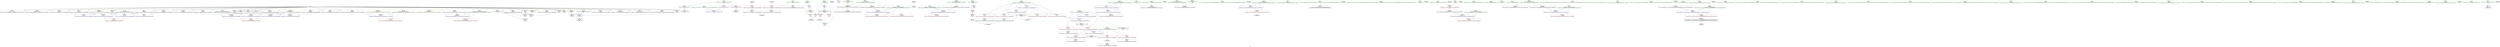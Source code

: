 digraph "SVFG" {
	label="SVFG";

	Node0x55572a7fd2b0 [shape=record,color=grey,label="{NodeID: 0\nNullPtr}"];
	Node0x55572a7fd2b0 -> Node0x55572a818ba0[style=solid];
	Node0x55572a7fd2b0 -> Node0x55572a818ca0[style=solid];
	Node0x55572a7fd2b0 -> Node0x55572a818d70[style=solid];
	Node0x55572a7fd2b0 -> Node0x55572a818e40[style=solid];
	Node0x55572a7fd2b0 -> Node0x55572a818f10[style=solid];
	Node0x55572a7fd2b0 -> Node0x55572a818fe0[style=solid];
	Node0x55572a7fd2b0 -> Node0x55572a8190b0[style=solid];
	Node0x55572a7fd2b0 -> Node0x55572a819180[style=solid];
	Node0x55572a7fd2b0 -> Node0x55572a819250[style=solid];
	Node0x55572a7fd2b0 -> Node0x55572a819320[style=solid];
	Node0x55572a7fd2b0 -> Node0x55572a8193f0[style=solid];
	Node0x55572a7fd2b0 -> Node0x55572a8194c0[style=solid];
	Node0x55572a7fd2b0 -> Node0x55572a819590[style=solid];
	Node0x55572a7fd2b0 -> Node0x55572a819660[style=solid];
	Node0x55572a7fd2b0 -> Node0x55572a819730[style=solid];
	Node0x55572a7fd2b0 -> Node0x55572a819800[style=solid];
	Node0x55572a7fd2b0 -> Node0x55572a8198d0[style=solid];
	Node0x55572a7fd2b0 -> Node0x55572a8199a0[style=solid];
	Node0x55572a7fd2b0 -> Node0x55572a819a70[style=solid];
	Node0x55572a7fd2b0 -> Node0x55572a819b40[style=solid];
	Node0x55572a7fd2b0 -> Node0x55572a819c10[style=solid];
	Node0x55572a7fd2b0 -> Node0x55572a819ce0[style=solid];
	Node0x55572a7fd2b0 -> Node0x55572a819db0[style=solid];
	Node0x55572a7fd2b0 -> Node0x55572a819e80[style=solid];
	Node0x55572a7fd2b0 -> Node0x55572a819f50[style=solid];
	Node0x55572a7fd2b0 -> Node0x55572a81a020[style=solid];
	Node0x55572a7fd2b0 -> Node0x55572a81a0f0[style=solid];
	Node0x55572a7fd2b0 -> Node0x55572a816860[style=solid];
	Node0x55572a7fd2b0 -> Node0x55572a81de80[style=solid];
	Node0x55572a840bf0 [shape=record,color=black,label="{NodeID: 346\n104 = PHI()\n}"];
	Node0x55572a840bf0 -> Node0x55572a81cc10[style=solid];
	Node0x55572a816930 [shape=record,color=black,label="{NodeID: 97\n12\<--11\n\<--_Z1SB5cxx11\nCan only get source location for instruction, argument, global var or function.}"];
	Node0x55572a814900 [shape=record,color=green,label="{NodeID: 14\n8\<--10\nT\<--T_field_insensitive\nGlob }"];
	Node0x55572a814900 -> Node0x55572a81c250[style=solid];
	Node0x55572a814900 -> Node0x55572a81db80[style=solid];
	Node0x55572a843620 [shape=record,color=black,label="{NodeID: 360\n310 = PHI()\n}"];
	Node0x55572a817520 [shape=record,color=purple,label="{NodeID: 111\n309\<--15\n\<--.str\nmain\n}"];
	Node0x55572a815670 [shape=record,color=green,label="{NodeID: 28\n71\<--72\npre\<--pre_field_insensitive\n_Z5solveNSt7__cxx1112basic_stringIcSt11char_traitsIcESaIcEEE\n|{<s0>11|<s1>15}}"];
	Node0x55572a815670:s0 -> Node0x55572a843c60[style=solid,color=red];
	Node0x55572a815670:s1 -> Node0x55572a843b20[style=solid,color=red];
	Node0x55572a8267d0 [shape=record,color=grey,label="{NodeID: 291\n86 = cmp(83, 87, )\n}"];
	Node0x55572a81ca70 [shape=record,color=red,label="{NodeID: 125\n183\<--75\nexn\<--exn.slot\n_Z5solveNSt7__cxx1112basic_stringIcSt11char_traitsIcESaIcEEE\n}"];
	Node0x55572a816320 [shape=record,color=green,label="{NodeID: 42\n211\<--212\n__rhs.addr\<--__rhs.addr_field_insensitive\n_ZStplIcSt11char_traitsIcESaIcEENSt7__cxx1112basic_stringIT_T0_T1_EEOS8_RKS8_\n}"];
	Node0x55572a816320 -> Node0x55572a81cf50[style=solid];
	Node0x55572a816320 -> Node0x55572a81eae0[style=solid];
	Node0x55572a81d5d0 [shape=record,color=red,label="{NodeID: 139\n347\<--283\n\<--retval\nmain\n}"];
	Node0x55572a81d5d0 -> Node0x55572a8172b0[style=solid];
	Node0x55572a817f90 [shape=record,color=green,label="{NodeID: 56\n287\<--288\nref.tmp\<--ref.tmp_field_insensitive\nmain\n|{<s0>38}}"];
	Node0x55572a817f90:s0 -> Node0x55572a843c60[style=solid,color=red];
	Node0x55572a81e1f0 [shape=record,color=blue,label="{NodeID: 153\n67\<--121\nj\<--inc\n_Z5solveNSt7__cxx1112basic_stringIcSt11char_traitsIcESaIcEEE\n}"];
	Node0x55572a81e1f0 -> Node0x55572a81c4c0[style=dashed];
	Node0x55572a81e1f0 -> Node0x55572a81c590[style=dashed];
	Node0x55572a81e1f0 -> Node0x55572a81c660[style=dashed];
	Node0x55572a81e1f0 -> Node0x55572a81c730[style=dashed];
	Node0x55572a81e1f0 -> Node0x55572a81e1f0[style=dashed];
	Node0x55572a81e1f0 -> Node0x55572a8313a0[style=dashed];
	Node0x55572a818ca0 [shape=record,color=black,label="{NodeID: 70\n152\<--3\n\<--dummyVal\n_Z5solveNSt7__cxx1112basic_stringIcSt11char_traitsIcESaIcEEE\n}"];
	Node0x55572a81ed50 [shape=record,color=blue,label="{NodeID: 167\n233\<--244\nnrvo\<--\n_ZStplIcSt11char_traitsIcESaIcEENSt7__cxx1112basic_stringIT_T0_T1_EES5_RKS8_\n}"];
	Node0x55572a81ed50 -> Node0x55572a81eef0[style=dashed];
	Node0x55572a819800 [shape=record,color=black,label="{NodeID: 84\n265\<--3\n\<--dummyVal\n_ZStplIcSt11char_traitsIcESaIcEENSt7__cxx1112basic_stringIT_T0_T1_EES5_RKS8_\n}"];
	Node0x55572a811be0 [shape=record,color=green,label="{NodeID: 1\n7\<--1\n__dso_handle\<--dummyObj\nGlob }"];
	Node0x55572a842950 [shape=record,color=black,label="{NodeID: 347\n99 = PHI()\n}"];
	Node0x55572a842950 -> Node0x55572a826650[style=solid];
	Node0x55572a816a30 [shape=record,color=black,label="{NodeID: 98\n31\<--32\n\<--_ZNSt8ios_base4InitD1Ev\nCan only get source location for instruction, argument, global var or function.}"];
	Node0x55572a814a00 [shape=record,color=green,label="{NodeID: 15\n11\<--13\n_Z1SB5cxx11\<--_Z1SB5cxx11_field_insensitive\nGlob }"];
	Node0x55572a814a00 -> Node0x55572a816930[style=solid];
	Node0x55572a8436f0 [shape=record,color=black,label="{NodeID: 361\n317 = PHI()\n}"];
	Node0x55572a8175f0 [shape=record,color=purple,label="{NodeID: 112\n396\<--18\nllvm.global_ctors_0\<--llvm.global_ctors\nGlob }"];
	Node0x55572a8175f0 -> Node0x55572a81dc80[style=solid];
	Node0x55572a815740 [shape=record,color=green,label="{NodeID: 29\n73\<--74\nagg.tmp\<--agg.tmp_field_insensitive\n_Z5solveNSt7__cxx1112basic_stringIcSt11char_traitsIcESaIcEEE\n|{<s0>11}}"];
	Node0x55572a815740:s0 -> Node0x55572a843f00[style=solid,color=red];
	Node0x55572a81cb40 [shape=record,color=red,label="{NodeID: 126\n184\<--77\nsel\<--ehselector.slot\n_Z5solveNSt7__cxx1112basic_stringIcSt11char_traitsIcESaIcEEE\n}"];
	Node0x55572a8163f0 [shape=record,color=green,label="{NodeID: 43\n218\<--219\n_ZNSt7__cxx1112basic_stringIcSt11char_traitsIcESaIcEE6appendERKS4_\<--_ZNSt7__cxx1112basic_stringIcSt11char_traitsIcESaIcEE6appendERKS4__field_insensitive\n}"];
	Node0x55572a81d6a0 [shape=record,color=red,label="{NodeID: 140\n301\<--285\n\<--zz\nmain\n}"];
	Node0x55572a81d6a0 -> Node0x55572a8264d0[style=solid];
	Node0x55572a818060 [shape=record,color=green,label="{NodeID: 57\n289\<--290\nagg.tmp\<--agg.tmp_field_insensitive\nmain\n|{<s0>38}}"];
	Node0x55572a818060:s0 -> Node0x55572a843f00[style=solid,color=red];
	Node0x55572a81e2c0 [shape=record,color=blue,label="{NodeID: 154\n69\<--124\nj11\<--\n_Z5solveNSt7__cxx1112basic_stringIcSt11char_traitsIcESaIcEEE\n}"];
	Node0x55572a81e2c0 -> Node0x55572a81c800[style=dashed];
	Node0x55572a81e2c0 -> Node0x55572a81c8d0[style=dashed];
	Node0x55572a81e2c0 -> Node0x55572a81c9a0[style=dashed];
	Node0x55572a81e2c0 -> Node0x55572a8318a0[style=dashed];
	Node0x55572a818d70 [shape=record,color=black,label="{NodeID: 71\n153\<--3\n\<--dummyVal\n_Z5solveNSt7__cxx1112basic_stringIcSt11char_traitsIcESaIcEEE\n}"];
	Node0x55572a818d70 -> Node0x55572a81e390[style=solid];
	Node0x55572a81ee20 [shape=record,color=blue,label="{NodeID: 168\n235\<--247\n__len\<--call\n_ZStplIcSt11char_traitsIcESaIcEENSt7__cxx1112basic_stringIT_T0_T1_EES5_RKS8_\n}"];
	Node0x55572a81ee20 -> Node0x55572a81d360[style=dashed];
	Node0x55572a8198d0 [shape=record,color=black,label="{NodeID: 85\n266\<--3\n\<--dummyVal\n_ZStplIcSt11char_traitsIcESaIcEENSt7__cxx1112basic_stringIT_T0_T1_EES5_RKS8_\n}"];
	Node0x55572a8198d0 -> Node0x55572a81efc0[style=solid];
	Node0x55572a812b60 [shape=record,color=green,label="{NodeID: 2\n9\<--1\n\<--dummyObj\nCan only get source location for instruction, argument, global var or function.}"];
	Node0x55572a842a50 [shape=record,color=black,label="{NodeID: 348\n111 = PHI()\n}"];
	Node0x55572a842a50 -> Node0x55572a81cce0[style=solid];
	Node0x55572a816b30 [shape=record,color=black,label="{NodeID: 99\n52\<--53\n\<--_ZNSt7__cxx1112basic_stringIcSt11char_traitsIcESaIcEED1Ev\nCan only get source location for instruction, argument, global var or function.}"];
	Node0x55572a814b00 [shape=record,color=green,label="{NodeID: 16\n18\<--22\nllvm.global_ctors\<--llvm.global_ctors_field_insensitive\nGlob }"];
	Node0x55572a814b00 -> Node0x55572a8175f0[style=solid];
	Node0x55572a814b00 -> Node0x55572a8176f0[style=solid];
	Node0x55572a814b00 -> Node0x55572a8177f0[style=solid];
	Node0x55572a843850 [shape=record,color=black,label="{NodeID: 362\n320 = PHI()\n}"];
	Node0x55572a8176f0 [shape=record,color=purple,label="{NodeID: 113\n397\<--18\nllvm.global_ctors_1\<--llvm.global_ctors\nGlob }"];
	Node0x55572a8176f0 -> Node0x55572a81dd80[style=solid];
	Node0x55572a815810 [shape=record,color=green,label="{NodeID: 30\n75\<--76\nexn.slot\<--exn.slot_field_insensitive\n_Z5solveNSt7__cxx1112basic_stringIcSt11char_traitsIcESaIcEEE\n}"];
	Node0x55572a815810 -> Node0x55572a81ca70[style=solid];
	Node0x55572a815810 -> Node0x55572a81e390[style=solid];
	Node0x55572a815810 -> Node0x55572a81e530[style=solid];
	Node0x55572a815810 -> Node0x55572a81e6d0[style=solid];
	Node0x55572a815810 -> Node0x55572a81e870[style=solid];
	Node0x55572a81cc10 [shape=record,color=red,label="{NodeID: 127\n107\<--104\n\<--call3\n_Z5solveNSt7__cxx1112basic_stringIcSt11char_traitsIcESaIcEEE\n}"];
	Node0x55572a81cc10 -> Node0x55572a816dd0[style=solid];
	Node0x55572a8164f0 [shape=record,color=green,label="{NodeID: 44\n221\<--222\n_ZSt4moveIRNSt7__cxx1112basic_stringIcSt11char_traitsIcESaIcEEEEONSt16remove_referenceIT_E4typeEOS8_\<--_ZSt4moveIRNSt7__cxx1112basic_stringIcSt11char_traitsIcESaIcEEEEONSt16remove_referenceIT_E4typeEOS8__field_insensitive\n}"];
	Node0x55572a81d770 [shape=record,color=red,label="{NodeID: 141\n308\<--285\n\<--zz\nmain\n}"];
	Node0x55572a818130 [shape=record,color=green,label="{NodeID: 58\n291\<--292\nexn.slot\<--exn.slot_field_insensitive\nmain\n}"];
	Node0x55572a818130 -> Node0x55572a81d910[style=solid];
	Node0x55572a818130 -> Node0x55572a81f3d0[style=solid];
	Node0x55572a818130 -> Node0x55572a81f570[style=solid];
	Node0x55572a8359e0 [shape=record,color=yellow,style=double,label="{NodeID: 321\n8V_1 = ENCHI(MR_8V_0)\npts\{76 \}\nFun[_Z5solveNSt7__cxx1112basic_stringIcSt11char_traitsIcESaIcEEE]}"];
	Node0x55572a8359e0 -> Node0x55572a81e390[style=dashed];
	Node0x55572a8359e0 -> Node0x55572a81e530[style=dashed];
	Node0x55572a8359e0 -> Node0x55572a81e6d0[style=dashed];
	Node0x55572a8359e0 -> Node0x55572a81e870[style=dashed];
	Node0x55572a81e390 [shape=record,color=blue,label="{NodeID: 155\n75\<--153\nexn.slot\<--\n_Z5solveNSt7__cxx1112basic_stringIcSt11char_traitsIcESaIcEEE\n}"];
	Node0x55572a81e390 -> Node0x55572a81ca70[style=dashed];
	Node0x55572a818e40 [shape=record,color=black,label="{NodeID: 72\n155\<--3\n\<--dummyVal\n_Z5solveNSt7__cxx1112basic_stringIcSt11char_traitsIcESaIcEEE\n}"];
	Node0x55572a818e40 -> Node0x55572a81e460[style=solid];
	Node0x55572a81eef0 [shape=record,color=blue,label="{NodeID: 169\n233\<--262\nnrvo\<--\n_ZStplIcSt11char_traitsIcESaIcEENSt7__cxx1112basic_stringIT_T0_T1_EES5_RKS8_\n}"];
	Node0x55572a81eef0 -> Node0x55572a81d290[style=dashed];
	Node0x55572a8199a0 [shape=record,color=black,label="{NodeID: 86\n268\<--3\n\<--dummyVal\n_ZStplIcSt11char_traitsIcESaIcEENSt7__cxx1112basic_stringIT_T0_T1_EES5_RKS8_\n}"];
	Node0x55572a8199a0 -> Node0x55572a81f090[style=solid];
	Node0x55572a813930 [shape=record,color=green,label="{NodeID: 3\n14\<--1\n_ZSt3cin\<--dummyObj\nGlob }"];
	Node0x55572a842b50 [shape=record,color=black,label="{NodeID: 349\n30 = PHI()\n}"];
	Node0x55572a816c30 [shape=record,color=black,label="{NodeID: 100\n98\<--97\nconv\<--\n_Z5solveNSt7__cxx1112basic_stringIcSt11char_traitsIcESaIcEEE\n}"];
	Node0x55572a816c30 -> Node0x55572a826650[style=solid];
	Node0x55572a814c00 [shape=record,color=green,label="{NodeID: 17\n23\<--24\n__cxx_global_var_init\<--__cxx_global_var_init_field_insensitive\n}"];
	Node0x55572a843920 [shape=record,color=black,label="{NodeID: 363\n227 = PHI(141, )\n1st arg _ZStplIcSt11char_traitsIcESaIcEENSt7__cxx1112basic_stringIT_T0_T1_EES5_RKS8_ }"];
	Node0x55572a843920 -> Node0x55572a81ebb0[style=solid];
	Node0x55572a8177f0 [shape=record,color=purple,label="{NodeID: 114\n398\<--18\nllvm.global_ctors_2\<--llvm.global_ctors\nGlob }"];
	Node0x55572a8177f0 -> Node0x55572a81de80[style=solid];
	Node0x55572a8158e0 [shape=record,color=green,label="{NodeID: 31\n77\<--78\nehselector.slot\<--ehselector.slot_field_insensitive\n_Z5solveNSt7__cxx1112basic_stringIcSt11char_traitsIcESaIcEEE\n}"];
	Node0x55572a8158e0 -> Node0x55572a81cb40[style=solid];
	Node0x55572a8158e0 -> Node0x55572a81e460[style=solid];
	Node0x55572a8158e0 -> Node0x55572a81e600[style=solid];
	Node0x55572a8158e0 -> Node0x55572a81e7a0[style=solid];
	Node0x55572a8158e0 -> Node0x55572a81e940[style=solid];
	Node0x55572a81cce0 [shape=record,color=red,label="{NodeID: 128\n112\<--111\n\<--call6\n_Z5solveNSt7__cxx1112basic_stringIcSt11char_traitsIcESaIcEEE\n}"];
	Node0x55572a81cce0 -> Node0x55572a816f70[style=solid];
	Node0x55572a8165f0 [shape=record,color=green,label="{NodeID: 45\n229\<--230\n__lhs.addr\<--__lhs.addr_field_insensitive\n_ZStplIcSt11char_traitsIcESaIcEENSt7__cxx1112basic_stringIT_T0_T1_EES5_RKS8_\n}"];
	Node0x55572a8165f0 -> Node0x55572a81d020[style=solid];
	Node0x55572a8165f0 -> Node0x55572a81ebb0[style=solid];
	Node0x55572a81d840 [shape=record,color=red,label="{NodeID: 142\n328\<--285\n\<--zz\nmain\n}"];
	Node0x55572a81d840 -> Node0x55572a825ed0[style=solid];
	Node0x55572a818200 [shape=record,color=green,label="{NodeID: 59\n293\<--294\nehselector.slot\<--ehselector.slot_field_insensitive\nmain\n}"];
	Node0x55572a818200 -> Node0x55572a81d9e0[style=solid];
	Node0x55572a818200 -> Node0x55572a81f4a0[style=solid];
	Node0x55572a818200 -> Node0x55572a81f640[style=solid];
	Node0x55572a835ac0 [shape=record,color=yellow,style=double,label="{NodeID: 322\n10V_1 = ENCHI(MR_10V_0)\npts\{78 \}\nFun[_Z5solveNSt7__cxx1112basic_stringIcSt11char_traitsIcESaIcEEE]}"];
	Node0x55572a835ac0 -> Node0x55572a81e460[style=dashed];
	Node0x55572a835ac0 -> Node0x55572a81e600[style=dashed];
	Node0x55572a835ac0 -> Node0x55572a81e7a0[style=dashed];
	Node0x55572a835ac0 -> Node0x55572a81e940[style=dashed];
	Node0x55572a81e460 [shape=record,color=blue,label="{NodeID: 156\n77\<--155\nehselector.slot\<--\n_Z5solveNSt7__cxx1112basic_stringIcSt11char_traitsIcESaIcEEE\n}"];
	Node0x55572a81e460 -> Node0x55572a81cb40[style=dashed];
	Node0x55572a818f10 [shape=record,color=black,label="{NodeID: 73\n159\<--3\n\<--dummyVal\n_Z5solveNSt7__cxx1112basic_stringIcSt11char_traitsIcESaIcEEE\n}"];
	Node0x55572a81efc0 [shape=record,color=blue,label="{NodeID: 170\n237\<--266\nexn.slot\<--\n_ZStplIcSt11char_traitsIcESaIcEENSt7__cxx1112basic_stringIT_T0_T1_EES5_RKS8_\n}"];
	Node0x55572a81efc0 -> Node0x55572a81d430[style=dashed];
	Node0x55572a819a70 [shape=record,color=black,label="{NodeID: 87\n277\<--3\nlpad.val\<--dummyVal\n_ZStplIcSt11char_traitsIcESaIcEENSt7__cxx1112basic_stringIT_T0_T1_EES5_RKS8_\n}"];
	Node0x55572a8141e0 [shape=record,color=green,label="{NodeID: 4\n15\<--1\n.str\<--dummyObj\nGlob }"];
	Node0x55572a842c20 [shape=record,color=black,label="{NodeID: 350\n51 = PHI()\n}"];
	Node0x55572a816d00 [shape=record,color=black,label="{NodeID: 101\n103\<--102\nconv2\<--\n_Z5solveNSt7__cxx1112basic_stringIcSt11char_traitsIcESaIcEEE\n}"];
	Node0x55572a814d00 [shape=record,color=green,label="{NodeID: 18\n27\<--28\n_ZNSt8ios_base4InitC1Ev\<--_ZNSt8ios_base4InitC1Ev_field_insensitive\n}"];
	Node0x55572a843b20 [shape=record,color=black,label="{NodeID: 364\n228 = PHI(71, )\n2nd arg _ZStplIcSt11char_traitsIcESaIcEENSt7__cxx1112basic_stringIT_T0_T1_EES5_RKS8_ }"];
	Node0x55572a843b20 -> Node0x55572a81ec80[style=solid];
	Node0x55572a81c250 [shape=record,color=red,label="{NodeID: 115\n302\<--8\n\<--T\nmain\n}"];
	Node0x55572a81c250 -> Node0x55572a8264d0[style=solid];
	Node0x55572a8159b0 [shape=record,color=green,label="{NodeID: 32\n79\<--80\npost\<--post_field_insensitive\n_Z5solveNSt7__cxx1112basic_stringIcSt11char_traitsIcESaIcEEE\n|{<s0>16}}"];
	Node0x55572a8159b0:s0 -> Node0x55572a844710[style=solid,color=red];
	Node0x55572a81cdb0 [shape=record,color=red,label="{NodeID: 129\n141\<--140\n\<--call19\n_Z5solveNSt7__cxx1112basic_stringIcSt11char_traitsIcESaIcEEE\n|{<s0>15}}"];
	Node0x55572a81cdb0:s0 -> Node0x55572a843920[style=solid,color=red];
	Node0x55572a8166c0 [shape=record,color=green,label="{NodeID: 46\n231\<--232\n__rhs.addr\<--__rhs.addr_field_insensitive\n_ZStplIcSt11char_traitsIcESaIcEENSt7__cxx1112basic_stringIT_T0_T1_EES5_RKS8_\n}"];
	Node0x55572a8166c0 -> Node0x55572a81d0f0[style=solid];
	Node0x55572a8166c0 -> Node0x55572a81d1c0[style=solid];
	Node0x55572a8166c0 -> Node0x55572a81ec80[style=solid];
	Node0x55572a81d910 [shape=record,color=red,label="{NodeID: 143\n349\<--291\nexn\<--exn.slot\nmain\n}"];
	Node0x55572a8182d0 [shape=record,color=green,label="{NodeID: 60\n297\<--298\n_ZNSirsERi\<--_ZNSirsERi_field_insensitive\n}"];
	Node0x55572a81e530 [shape=record,color=blue,label="{NodeID: 157\n75\<--160\nexn.slot\<--\n_Z5solveNSt7__cxx1112basic_stringIcSt11char_traitsIcESaIcEEE\n}"];
	Node0x55572a81e530 -> Node0x55572a81ca70[style=dashed];
	Node0x55572a818fe0 [shape=record,color=black,label="{NodeID: 74\n160\<--3\n\<--dummyVal\n_Z5solveNSt7__cxx1112basic_stringIcSt11char_traitsIcESaIcEEE\n}"];
	Node0x55572a818fe0 -> Node0x55572a81e530[style=solid];
	Node0x55572a81f090 [shape=record,color=blue,label="{NodeID: 171\n239\<--268\nehselector.slot\<--\n_ZStplIcSt11char_traitsIcESaIcEENSt7__cxx1112basic_stringIT_T0_T1_EES5_RKS8_\n}"];
	Node0x55572a81f090 -> Node0x55572a81d500[style=dashed];
	Node0x55572a819b40 [shape=record,color=black,label="{NodeID: 88\n278\<--3\nlpad.val5\<--dummyVal\n_ZStplIcSt11char_traitsIcESaIcEENSt7__cxx1112basic_stringIT_T0_T1_EES5_RKS8_\n}"];
	Node0x55572a814270 [shape=record,color=green,label="{NodeID: 5\n17\<--1\n_ZSt4cout\<--dummyObj\nGlob }"];
	Node0x55572a842cf0 [shape=record,color=black,label="{NodeID: 351\n83 = PHI()\n}"];
	Node0x55572a842cf0 -> Node0x55572a8267d0[style=solid];
	Node0x55572a816dd0 [shape=record,color=black,label="{NodeID: 102\n108\<--107\nconv4\<--\n_Z5solveNSt7__cxx1112basic_stringIcSt11char_traitsIcESaIcEEE\n}"];
	Node0x55572a816dd0 -> Node0x55572a826350[style=solid];
	Node0x55572a814e00 [shape=record,color=green,label="{NodeID: 19\n33\<--34\n__cxa_atexit\<--__cxa_atexit_field_insensitive\n}"];
	Node0x55572a843c60 [shape=record,color=black,label="{NodeID: 365\n63 = PHI(71, 287, )\n0th arg _Z5solveNSt7__cxx1112basic_stringIcSt11char_traitsIcESaIcEEE |{<s0>16}}"];
	Node0x55572a843c60:s0 -> Node0x55572a8444f0[style=solid,color=red];
	Node0x55572a81c320 [shape=record,color=red,label="{NodeID: 116\n109\<--65\n\<--i\n_Z5solveNSt7__cxx1112basic_stringIcSt11char_traitsIcESaIcEEE\n}"];
	Node0x55572a81c320 -> Node0x55572a816ea0[style=solid];
	Node0x55572a815a80 [shape=record,color=green,label="{NodeID: 33\n81\<--82\nref.tmp\<--ref.tmp_field_insensitive\n_Z5solveNSt7__cxx1112basic_stringIcSt11char_traitsIcESaIcEEE\n|{<s0>15|<s1>16}}"];
	Node0x55572a815a80:s0 -> Node0x55572a840150[style=solid,color=red];
	Node0x55572a815a80:s1 -> Node0x55572a844600[style=solid,color=red];
	Node0x55572a81ce80 [shape=record,color=red,label="{NodeID: 130\n215\<--209\n\<--__lhs.addr\n_ZStplIcSt11char_traitsIcESaIcEENSt7__cxx1112basic_stringIT_T0_T1_EEOS8_RKS8_\n}"];
	Node0x55572a816790 [shape=record,color=green,label="{NodeID: 47\n233\<--234\nnrvo\<--nrvo_field_insensitive\n_ZStplIcSt11char_traitsIcESaIcEENSt7__cxx1112basic_stringIT_T0_T1_EES5_RKS8_\n}"];
	Node0x55572a816790 -> Node0x55572a81d290[style=solid];
	Node0x55572a816790 -> Node0x55572a81ed50[style=solid];
	Node0x55572a816790 -> Node0x55572a81eef0[style=solid];
	Node0x55572a81d9e0 [shape=record,color=red,label="{NodeID: 144\n350\<--293\nsel\<--ehselector.slot\nmain\n}"];
	Node0x55572a8183d0 [shape=record,color=green,label="{NodeID: 61\n306\<--307\n_ZStrsIcSt11char_traitsIcESaIcEERSt13basic_istreamIT_T0_ES7_RNSt7__cxx1112basic_stringIS4_S5_T1_EE\<--_ZStrsIcSt11char_traitsIcESaIcEERSt13basic_istreamIT_T0_ES7_RNSt7__cxx1112basic_stringIS4_S5_T1_EE_field_insensitive\n}"];
	Node0x55572a81e600 [shape=record,color=blue,label="{NodeID: 158\n77\<--162\nehselector.slot\<--\n_Z5solveNSt7__cxx1112basic_stringIcSt11char_traitsIcESaIcEEE\n}"];
	Node0x55572a81e600 -> Node0x55572a81cb40[style=dashed];
	Node0x55572a8190b0 [shape=record,color=black,label="{NodeID: 75\n162\<--3\n\<--dummyVal\n_Z5solveNSt7__cxx1112basic_stringIcSt11char_traitsIcESaIcEEE\n}"];
	Node0x55572a8190b0 -> Node0x55572a81e600[style=solid];
	Node0x55572a81f160 [shape=record,color=blue,label="{NodeID: 172\n283\<--9\nretval\<--\nmain\n}"];
	Node0x55572a81f160 -> Node0x55572a81d5d0[style=dashed];
	Node0x55572a819c10 [shape=record,color=black,label="{NodeID: 89\n332\<--3\n\<--dummyVal\nmain\n}"];
	Node0x55572a814300 [shape=record,color=green,label="{NodeID: 6\n19\<--1\n\<--dummyObj\nCan only get source location for instruction, argument, global var or function.}"];
	Node0x55572a842e50 [shape=record,color=black,label="{NodeID: 352\n140 = PHI()\n}"];
	Node0x55572a842e50 -> Node0x55572a81cdb0[style=solid];
	Node0x55572a816ea0 [shape=record,color=black,label="{NodeID: 103\n110\<--109\nconv5\<--\n_Z5solveNSt7__cxx1112basic_stringIcSt11char_traitsIcESaIcEEE\n}"];
	Node0x55572a814f00 [shape=record,color=green,label="{NodeID: 20\n32\<--38\n_ZNSt8ios_base4InitD1Ev\<--_ZNSt8ios_base4InitD1Ev_field_insensitive\n}"];
	Node0x55572a814f00 -> Node0x55572a816a30[style=solid];
	Node0x55572a843f00 [shape=record,color=black,label="{NodeID: 366\n64 = PHI(73, 289, )\n1st arg _Z5solveNSt7__cxx1112basic_stringIcSt11char_traitsIcESaIcEEE }"];
	Node0x55572a81c3f0 [shape=record,color=red,label="{NodeID: 117\n124\<--65\n\<--i\n_Z5solveNSt7__cxx1112basic_stringIcSt11char_traitsIcESaIcEEE\n}"];
	Node0x55572a81c3f0 -> Node0x55572a81e2c0[style=solid];
	Node0x55572a815b50 [shape=record,color=green,label="{NodeID: 34\n84\<--85\n_ZNKSt7__cxx1112basic_stringIcSt11char_traitsIcESaIcEE4sizeEv\<--_ZNKSt7__cxx1112basic_stringIcSt11char_traitsIcESaIcEE4sizeEv_field_insensitive\n}"];
	Node0x55572a81cf50 [shape=record,color=red,label="{NodeID: 131\n216\<--211\n\<--__rhs.addr\n_ZStplIcSt11char_traitsIcESaIcEENSt7__cxx1112basic_stringIT_T0_T1_EEOS8_RKS8_\n}"];
	Node0x55572a817880 [shape=record,color=green,label="{NodeID: 48\n235\<--236\n__len\<--__len_field_insensitive\n_ZStplIcSt11char_traitsIcESaIcEENSt7__cxx1112basic_stringIT_T0_T1_EES5_RKS8_\n}"];
	Node0x55572a817880 -> Node0x55572a81d360[style=solid];
	Node0x55572a817880 -> Node0x55572a81ee20[style=solid];
	Node0x55572a8350c0 [shape=record,color=yellow,style=double,label="{NodeID: 311\n24V_1 = ENCHI(MR_24V_0)\npts\{238 \}\nFun[_ZStplIcSt11char_traitsIcESaIcEENSt7__cxx1112basic_stringIT_T0_T1_EES5_RKS8_]}"];
	Node0x55572a8350c0 -> Node0x55572a81efc0[style=dashed];
	Node0x55572a81dab0 [shape=record,color=red,label="{NodeID: 145\n389\<--386\n\<--__t.addr\n_ZSt4moveIRNSt7__cxx1112basic_stringIcSt11char_traitsIcESaIcEEEEONSt16remove_referenceIT_E4typeEOS8_\n}"];
	Node0x55572a81dab0 -> Node0x55572a817380[style=solid];
	Node0x55572a8184d0 [shape=record,color=green,label="{NodeID: 62\n311\<--312\nprintf\<--printf_field_insensitive\n}"];
	Node0x55572a81e6d0 [shape=record,color=blue,label="{NodeID: 159\n75\<--166\nexn.slot\<--\n_Z5solveNSt7__cxx1112basic_stringIcSt11char_traitsIcESaIcEEE\n}"];
	Node0x55572a81e6d0 -> Node0x55572a81ca70[style=dashed];
	Node0x55572a819180 [shape=record,color=black,label="{NodeID: 76\n165\<--3\n\<--dummyVal\n_Z5solveNSt7__cxx1112basic_stringIcSt11char_traitsIcESaIcEEE\n}"];
	Node0x55572a81f230 [shape=record,color=blue,label="{NodeID: 173\n285\<--95\nzz\<--\nmain\n}"];
	Node0x55572a81f230 -> Node0x55572a8327a0[style=dashed];
	Node0x55572a819ce0 [shape=record,color=black,label="{NodeID: 90\n333\<--3\n\<--dummyVal\nmain\n}"];
	Node0x55572a819ce0 -> Node0x55572a81f3d0[style=solid];
	Node0x55572a814390 [shape=record,color=green,label="{NodeID: 7\n87\<--1\n\<--dummyObj\nCan only get source location for instruction, argument, global var or function.}"];
	Node0x55572a842f50 [shape=record,color=black,label="{NodeID: 353\n256 = PHI()\n}"];
	Node0x55572a816f70 [shape=record,color=black,label="{NodeID: 104\n113\<--112\nconv7\<--\n_Z5solveNSt7__cxx1112basic_stringIcSt11char_traitsIcESaIcEEE\n}"];
	Node0x55572a816f70 -> Node0x55572a826350[style=solid];
	Node0x55572a815000 [shape=record,color=green,label="{NodeID: 21\n45\<--46\n__cxx_global_var_init.1\<--__cxx_global_var_init.1_field_insensitive\n}"];
	Node0x55572a8443e0 [shape=record,color=black,label="{NodeID: 367\n385 = PHI(217, )\n0th arg _ZSt4moveIRNSt7__cxx1112basic_stringIcSt11char_traitsIcESaIcEEEEONSt16remove_referenceIT_E4typeEOS8_ }"];
	Node0x55572a8443e0 -> Node0x55572a81f710[style=solid];
	Node0x55572a825d50 [shape=record,color=grey,label="{NodeID: 284\n250 = Binary(249, 251, )\n}"];
	Node0x55572a81c4c0 [shape=record,color=red,label="{NodeID: 118\n97\<--67\n\<--j\n_Z5solveNSt7__cxx1112basic_stringIcSt11char_traitsIcESaIcEEE\n}"];
	Node0x55572a81c4c0 -> Node0x55572a816c30[style=solid];
	Node0x55572a815c50 [shape=record,color=green,label="{NodeID: 35\n90\<--91\n_ZNSt7__cxx1112basic_stringIcSt11char_traitsIcESaIcEEC1EOS4_\<--_ZNSt7__cxx1112basic_stringIcSt11char_traitsIcESaIcEEC1EOS4__field_insensitive\n}"];
	Node0x55572a830ea0 [shape=record,color=black,label="{NodeID: 298\nMR_2V_6 = PHI(MR_2V_3, MR_2V_1, )\npts\{66 \}\n}"];
	Node0x55572a81d020 [shape=record,color=red,label="{NodeID: 132\n255\<--229\n\<--__lhs.addr\n_ZStplIcSt11char_traitsIcESaIcEENSt7__cxx1112basic_stringIT_T0_T1_EES5_RKS8_\n}"];
	Node0x55572a817950 [shape=record,color=green,label="{NodeID: 49\n237\<--238\nexn.slot\<--exn.slot_field_insensitive\n_ZStplIcSt11char_traitsIcESaIcEENSt7__cxx1112basic_stringIT_T0_T1_EES5_RKS8_\n}"];
	Node0x55572a817950 -> Node0x55572a81d430[style=solid];
	Node0x55572a817950 -> Node0x55572a81efc0[style=solid];
	Node0x55572a8351a0 [shape=record,color=yellow,style=double,label="{NodeID: 312\n26V_1 = ENCHI(MR_26V_0)\npts\{240 \}\nFun[_ZStplIcSt11char_traitsIcESaIcEENSt7__cxx1112basic_stringIT_T0_T1_EES5_RKS8_]}"];
	Node0x55572a8351a0 -> Node0x55572a81f090[style=dashed];
	Node0x55572a81db80 [shape=record,color=blue,label="{NodeID: 146\n8\<--9\nT\<--\nGlob }"];
	Node0x55572a81db80 -> Node0x55572a835280[style=dashed];
	Node0x55572a8185d0 [shape=record,color=green,label="{NodeID: 63\n314\<--315\n_ZNSt7__cxx1112basic_stringIcSt11char_traitsIcESaIcEEC1ERKS4_\<--_ZNSt7__cxx1112basic_stringIcSt11char_traitsIcESaIcEEC1ERKS4__field_insensitive\n}"];
	Node0x55572a81e7a0 [shape=record,color=blue,label="{NodeID: 160\n77\<--168\nehselector.slot\<--\n_Z5solveNSt7__cxx1112basic_stringIcSt11char_traitsIcESaIcEEE\n}"];
	Node0x55572a81e7a0 -> Node0x55572a81cb40[style=dashed];
	Node0x55572a819250 [shape=record,color=black,label="{NodeID: 77\n166\<--3\n\<--dummyVal\n_Z5solveNSt7__cxx1112basic_stringIcSt11char_traitsIcESaIcEEE\n}"];
	Node0x55572a819250 -> Node0x55572a81e6d0[style=solid];
	Node0x55572a81f300 [shape=record,color=blue,label="{NodeID: 174\n285\<--329\nzz\<--inc\nmain\n}"];
	Node0x55572a81f300 -> Node0x55572a8327a0[style=dashed];
	Node0x55572a819db0 [shape=record,color=black,label="{NodeID: 91\n335\<--3\n\<--dummyVal\nmain\n}"];
	Node0x55572a819db0 -> Node0x55572a81f4a0[style=solid];
	Node0x55572a814420 [shape=record,color=green,label="{NodeID: 8\n95\<--1\n\<--dummyObj\nCan only get source location for instruction, argument, global var or function.}"];
	Node0x55572a843020 [shape=record,color=black,label="{NodeID: 354\n217 = PHI()\n|{<s0>25}}"];
	Node0x55572a843020:s0 -> Node0x55572a8443e0[style=solid,color=red];
	Node0x55572a817040 [shape=record,color=black,label="{NodeID: 105\n127\<--126\nconv12\<--\n_Z5solveNSt7__cxx1112basic_stringIcSt11char_traitsIcESaIcEEE\n}"];
	Node0x55572a815100 [shape=record,color=green,label="{NodeID: 22\n49\<--50\n_ZNSt7__cxx1112basic_stringIcSt11char_traitsIcESaIcEEC1Ev\<--_ZNSt7__cxx1112basic_stringIcSt11char_traitsIcESaIcEEC1Ev_field_insensitive\n}"];
	Node0x55572a8444f0 [shape=record,color=black,label="{NodeID: 368\n206 = PHI(63, )\n0th arg _ZStplIcSt11char_traitsIcESaIcEENSt7__cxx1112basic_stringIT_T0_T1_EEOS8_RKS8_ }"];
	Node0x55572a825ed0 [shape=record,color=grey,label="{NodeID: 285\n329 = Binary(328, 95, )\n}"];
	Node0x55572a825ed0 -> Node0x55572a81f300[style=solid];
	Node0x55572a81c590 [shape=record,color=red,label="{NodeID: 119\n102\<--67\n\<--j\n_Z5solveNSt7__cxx1112basic_stringIcSt11char_traitsIcESaIcEEE\n}"];
	Node0x55572a81c590 -> Node0x55572a816d00[style=solid];
	Node0x55572a815d50 [shape=record,color=green,label="{NodeID: 36\n105\<--106\n_ZNSt7__cxx1112basic_stringIcSt11char_traitsIcESaIcEEixEm\<--_ZNSt7__cxx1112basic_stringIcSt11char_traitsIcESaIcEEixEm_field_insensitive\n}"];
	Node0x55572a8313a0 [shape=record,color=black,label="{NodeID: 299\nMR_4V_5 = PHI(MR_4V_3, MR_4V_1, )\npts\{68 \}\n}"];
	Node0x55572a81d0f0 [shape=record,color=red,label="{NodeID: 133\n246\<--231\n\<--__rhs.addr\n_ZStplIcSt11char_traitsIcESaIcEENSt7__cxx1112basic_stringIT_T0_T1_EES5_RKS8_\n}"];
	Node0x55572a817a20 [shape=record,color=green,label="{NodeID: 50\n239\<--240\nehselector.slot\<--ehselector.slot_field_insensitive\n_ZStplIcSt11char_traitsIcESaIcEENSt7__cxx1112basic_stringIT_T0_T1_EES5_RKS8_\n}"];
	Node0x55572a817a20 -> Node0x55572a81d500[style=solid];
	Node0x55572a817a20 -> Node0x55572a81f090[style=solid];
	Node0x55572a835280 [shape=record,color=yellow,style=double,label="{NodeID: 313\n28V_1 = ENCHI(MR_28V_0)\npts\{10 \}\nFun[main]}"];
	Node0x55572a835280 -> Node0x55572a81c250[style=dashed];
	Node0x55572a81dc80 [shape=record,color=blue,label="{NodeID: 147\n396\<--19\nllvm.global_ctors_0\<--\nGlob }"];
	Node0x55572a8186d0 [shape=record,color=green,label="{NodeID: 64\n318\<--319\n_ZStlsIcSt11char_traitsIcESaIcEERSt13basic_ostreamIT_T0_ES7_RKNSt7__cxx1112basic_stringIS4_S5_T1_EE\<--_ZStlsIcSt11char_traitsIcESaIcEERSt13basic_ostreamIT_T0_ES7_RKNSt7__cxx1112basic_stringIS4_S5_T1_EE_field_insensitive\n}"];
	Node0x55572a81e870 [shape=record,color=blue,label="{NodeID: 161\n75\<--172\nexn.slot\<--\n_Z5solveNSt7__cxx1112basic_stringIcSt11char_traitsIcESaIcEEE\n}"];
	Node0x55572a81e870 -> Node0x55572a81ca70[style=dashed];
	Node0x55572a819320 [shape=record,color=black,label="{NodeID: 78\n168\<--3\n\<--dummyVal\n_Z5solveNSt7__cxx1112basic_stringIcSt11char_traitsIcESaIcEEE\n}"];
	Node0x55572a819320 -> Node0x55572a81e7a0[style=solid];
	Node0x55572a81f3d0 [shape=record,color=blue,label="{NodeID: 175\n291\<--333\nexn.slot\<--\nmain\n}"];
	Node0x55572a81f3d0 -> Node0x55572a81d910[style=dashed];
	Node0x55572a819e80 [shape=record,color=black,label="{NodeID: 92\n338\<--3\n\<--dummyVal\nmain\n}"];
	Node0x55572a8144b0 [shape=record,color=green,label="{NodeID: 9\n137\<--1\n\<--dummyObj\nCan only get source location for instruction, argument, global var or function.}"];
	Node0x55572a843150 [shape=record,color=black,label="{NodeID: 355\n220 = PHI(384, )\n}"];
	Node0x55572a817110 [shape=record,color=black,label="{NodeID: 106\n135\<--134\nconv13\<--add\n_Z5solveNSt7__cxx1112basic_stringIcSt11char_traitsIcESaIcEEE\n}"];
	Node0x55572a815200 [shape=record,color=green,label="{NodeID: 23\n53\<--57\n_ZNSt7__cxx1112basic_stringIcSt11char_traitsIcESaIcEED1Ev\<--_ZNSt7__cxx1112basic_stringIcSt11char_traitsIcESaIcEED1Ev_field_insensitive\n}"];
	Node0x55572a815200 -> Node0x55572a816b30[style=solid];
	Node0x55572a844600 [shape=record,color=black,label="{NodeID: 369\n207 = PHI(81, )\n1st arg _ZStplIcSt11char_traitsIcESaIcEENSt7__cxx1112basic_stringIT_T0_T1_EEOS8_RKS8_ }"];
	Node0x55572a844600 -> Node0x55572a81ea10[style=solid];
	Node0x55572a826050 [shape=record,color=grey,label="{NodeID: 286\n134 = Binary(133, 95, )\n}"];
	Node0x55572a826050 -> Node0x55572a817110[style=solid];
	Node0x55572a81c660 [shape=record,color=red,label="{NodeID: 120\n116\<--67\n\<--j\n_Z5solveNSt7__cxx1112basic_stringIcSt11char_traitsIcESaIcEEE\n}"];
	Node0x55572a81c660 -> Node0x55572a81e120[style=solid];
	Node0x55572a815e50 [shape=record,color=green,label="{NodeID: 37\n129\<--130\n_ZNKSt7__cxx1112basic_stringIcSt11char_traitsIcESaIcEE6substrEmm\<--_ZNKSt7__cxx1112basic_stringIcSt11char_traitsIcESaIcEE6substrEmm_field_insensitive\n}"];
	Node0x55572a8318a0 [shape=record,color=black,label="{NodeID: 300\nMR_6V_3 = PHI(MR_6V_2, MR_6V_1, )\npts\{70 \}\n}"];
	Node0x55572a81d1c0 [shape=record,color=red,label="{NodeID: 134\n259\<--231\n\<--__rhs.addr\n_ZStplIcSt11char_traitsIcESaIcEENSt7__cxx1112basic_stringIT_T0_T1_EES5_RKS8_\n}"];
	Node0x55572a817af0 [shape=record,color=green,label="{NodeID: 51\n253\<--254\n_ZNSt7__cxx1112basic_stringIcSt11char_traitsIcESaIcEE7reserveEm\<--_ZNSt7__cxx1112basic_stringIcSt11char_traitsIcESaIcEE7reserveEm_field_insensitive\n}"];
	Node0x55572a81dd80 [shape=record,color=blue,label="{NodeID: 148\n397\<--20\nllvm.global_ctors_1\<--_GLOBAL__sub_I_y0105w49_0_0.cpp\nGlob }"];
	Node0x55572a8187d0 [shape=record,color=green,label="{NodeID: 65\n321\<--322\n_ZSt4endlIcSt11char_traitsIcEERSt13basic_ostreamIT_T0_ES6_\<--_ZSt4endlIcSt11char_traitsIcEERSt13basic_ostreamIT_T0_ES6__field_insensitive\n}"];
	Node0x55572a81e940 [shape=record,color=blue,label="{NodeID: 162\n77\<--174\nehselector.slot\<--\n_Z5solveNSt7__cxx1112basic_stringIcSt11char_traitsIcESaIcEEE\n}"];
	Node0x55572a81e940 -> Node0x55572a81cb40[style=dashed];
	Node0x55572a8193f0 [shape=record,color=black,label="{NodeID: 79\n171\<--3\n\<--dummyVal\n_Z5solveNSt7__cxx1112basic_stringIcSt11char_traitsIcESaIcEEE\n}"];
	Node0x55572a81f4a0 [shape=record,color=blue,label="{NodeID: 176\n293\<--335\nehselector.slot\<--\nmain\n}"];
	Node0x55572a81f4a0 -> Node0x55572a81d9e0[style=dashed];
	Node0x55572a819f50 [shape=record,color=black,label="{NodeID: 93\n339\<--3\n\<--dummyVal\nmain\n}"];
	Node0x55572a819f50 -> Node0x55572a81f570[style=solid];
	Node0x55572a814540 [shape=record,color=green,label="{NodeID: 10\n244\<--1\n\<--dummyObj\nCan only get source location for instruction, argument, global var or function.}"];
	Node0x55572a8432e0 [shape=record,color=black,label="{NodeID: 356\n247 = PHI()\n}"];
	Node0x55572a8432e0 -> Node0x55572a81ee20[style=solid];
	Node0x55572a8171e0 [shape=record,color=black,label="{NodeID: 107\n139\<--138\nconv16\<--\n_Z5solveNSt7__cxx1112basic_stringIcSt11char_traitsIcESaIcEEE\n}"];
	Node0x55572a815300 [shape=record,color=green,label="{NodeID: 24\n60\<--61\n_Z5solveNSt7__cxx1112basic_stringIcSt11char_traitsIcESaIcEEE\<--_Z5solveNSt7__cxx1112basic_stringIcSt11char_traitsIcESaIcEEE_field_insensitive\n}"];
	Node0x55572a844710 [shape=record,color=black,label="{NodeID: 370\n208 = PHI(79, )\n2nd arg _ZStplIcSt11char_traitsIcESaIcEENSt7__cxx1112basic_stringIT_T0_T1_EEOS8_RKS8_ }"];
	Node0x55572a844710 -> Node0x55572a81eae0[style=solid];
	Node0x55572a8261d0 [shape=record,color=grey,label="{NodeID: 287\n121 = Binary(120, 95, )\n}"];
	Node0x55572a8261d0 -> Node0x55572a81e1f0[style=solid];
	Node0x55572a81c730 [shape=record,color=red,label="{NodeID: 121\n120\<--67\n\<--j\n_Z5solveNSt7__cxx1112basic_stringIcSt11char_traitsIcESaIcEEE\n}"];
	Node0x55572a81c730 -> Node0x55572a8261d0[style=solid];
	Node0x55572a815f50 [shape=record,color=green,label="{NodeID: 38\n143\<--144\n_ZStplIcSt11char_traitsIcESaIcEENSt7__cxx1112basic_stringIT_T0_T1_EES5_RKS8_\<--_ZStplIcSt11char_traitsIcESaIcEENSt7__cxx1112basic_stringIT_T0_T1_EES5_RKS8__field_insensitive\n}"];
	Node0x55572a81d290 [shape=record,color=red,label="{NodeID: 135\n263\<--233\nnrvo.val\<--nrvo\n_ZStplIcSt11char_traitsIcESaIcEENSt7__cxx1112basic_stringIT_T0_T1_EES5_RKS8_\n}"];
	Node0x55572a817bf0 [shape=record,color=green,label="{NodeID: 52\n257\<--258\n_ZNSt7__cxx1112basic_stringIcSt11char_traitsIcESaIcEE6appendEmc\<--_ZNSt7__cxx1112basic_stringIcSt11char_traitsIcESaIcEE6appendEmc_field_insensitive\n}"];
	Node0x55572a81de80 [shape=record,color=blue, style = dotted,label="{NodeID: 149\n398\<--3\nllvm.global_ctors_2\<--dummyVal\nGlob }"];
	Node0x55572a8188d0 [shape=record,color=green,label="{NodeID: 66\n323\<--324\n_ZNSolsEPFRSoS_E\<--_ZNSolsEPFRSoS_E_field_insensitive\n}"];
	Node0x55572a81ea10 [shape=record,color=blue,label="{NodeID: 163\n209\<--207\n__lhs.addr\<--__lhs\n_ZStplIcSt11char_traitsIcESaIcEENSt7__cxx1112basic_stringIT_T0_T1_EEOS8_RKS8_\n}"];
	Node0x55572a81ea10 -> Node0x55572a81ce80[style=dashed];
	Node0x55572a8194c0 [shape=record,color=black,label="{NodeID: 80\n172\<--3\n\<--dummyVal\n_Z5solveNSt7__cxx1112basic_stringIcSt11char_traitsIcESaIcEEE\n}"];
	Node0x55572a8194c0 -> Node0x55572a81e870[style=solid];
	Node0x55572a81f570 [shape=record,color=blue,label="{NodeID: 177\n291\<--339\nexn.slot\<--\nmain\n}"];
	Node0x55572a81f570 -> Node0x55572a81d910[style=dashed];
	Node0x55572a81a020 [shape=record,color=black,label="{NodeID: 94\n341\<--3\n\<--dummyVal\nmain\n}"];
	Node0x55572a81a020 -> Node0x55572a81f640[style=solid];
	Node0x55572a814600 [shape=record,color=green,label="{NodeID: 11\n251\<--1\n\<--dummyObj\nCan only get source location for instruction, argument, global var or function.}"];
	Node0x55572a8433b0 [shape=record,color=black,label="{NodeID: 357\n260 = PHI()\n}"];
	Node0x55572a8172b0 [shape=record,color=black,label="{NodeID: 108\n282\<--347\nmain_ret\<--\nmain\n}"];
	Node0x55572a815400 [shape=record,color=green,label="{NodeID: 25\n65\<--66\ni\<--i_field_insensitive\n_Z5solveNSt7__cxx1112basic_stringIcSt11char_traitsIcESaIcEEE\n}"];
	Node0x55572a815400 -> Node0x55572a81c320[style=solid];
	Node0x55572a815400 -> Node0x55572a81c3f0[style=solid];
	Node0x55572a815400 -> Node0x55572a81df80[style=solid];
	Node0x55572a815400 -> Node0x55572a81e120[style=solid];
	Node0x55572a826350 [shape=record,color=grey,label="{NodeID: 288\n114 = cmp(108, 113, )\n}"];
	Node0x55572a81c800 [shape=record,color=red,label="{NodeID: 122\n126\<--69\n\<--j11\n_Z5solveNSt7__cxx1112basic_stringIcSt11char_traitsIcESaIcEEE\n}"];
	Node0x55572a81c800 -> Node0x55572a817040[style=solid];
	Node0x55572a816050 [shape=record,color=green,label="{NodeID: 39\n146\<--147\n_ZStplIcSt11char_traitsIcESaIcEENSt7__cxx1112basic_stringIT_T0_T1_EEOS8_RKS8_\<--_ZStplIcSt11char_traitsIcESaIcEENSt7__cxx1112basic_stringIT_T0_T1_EEOS8_RKS8__field_insensitive\n}"];
	Node0x55572a81d360 [shape=record,color=red,label="{NodeID: 136\n249\<--235\n\<--__len\n_ZStplIcSt11char_traitsIcESaIcEENSt7__cxx1112basic_stringIT_T0_T1_EES5_RKS8_\n}"];
	Node0x55572a81d360 -> Node0x55572a825d50[style=solid];
	Node0x55572a817cf0 [shape=record,color=green,label="{NodeID: 53\n280\<--281\nmain\<--main_field_insensitive\n}"];
	Node0x55572a835550 [shape=record,color=yellow,style=double,label="{NodeID: 316\n34V_1 = ENCHI(MR_34V_0)\npts\{292 \}\nFun[main]}"];
	Node0x55572a835550 -> Node0x55572a81f3d0[style=dashed];
	Node0x55572a835550 -> Node0x55572a81f570[style=dashed];
	Node0x55572a81df80 [shape=record,color=blue,label="{NodeID: 150\n65\<--9\ni\<--\n_Z5solveNSt7__cxx1112basic_stringIcSt11char_traitsIcESaIcEEE\n}"];
	Node0x55572a81df80 -> Node0x55572a81c320[style=dashed];
	Node0x55572a81df80 -> Node0x55572a81c3f0[style=dashed];
	Node0x55572a81df80 -> Node0x55572a81e120[style=dashed];
	Node0x55572a81df80 -> Node0x55572a830ea0[style=dashed];
	Node0x55572a81df80 -> Node0x55572a832ca0[style=dashed];
	Node0x55572a8189d0 [shape=record,color=green,label="{NodeID: 67\n386\<--387\n__t.addr\<--__t.addr_field_insensitive\n_ZSt4moveIRNSt7__cxx1112basic_stringIcSt11char_traitsIcESaIcEEEEONSt16remove_referenceIT_E4typeEOS8_\n}"];
	Node0x55572a8189d0 -> Node0x55572a81dab0[style=solid];
	Node0x55572a8189d0 -> Node0x55572a81f710[style=solid];
	Node0x55572a81eae0 [shape=record,color=blue,label="{NodeID: 164\n211\<--208\n__rhs.addr\<--__rhs\n_ZStplIcSt11char_traitsIcESaIcEENSt7__cxx1112basic_stringIT_T0_T1_EEOS8_RKS8_\n}"];
	Node0x55572a81eae0 -> Node0x55572a81cf50[style=dashed];
	Node0x55572a819590 [shape=record,color=black,label="{NodeID: 81\n174\<--3\n\<--dummyVal\n_Z5solveNSt7__cxx1112basic_stringIcSt11char_traitsIcESaIcEEE\n}"];
	Node0x55572a819590 -> Node0x55572a81e940[style=solid];
	Node0x55572a81f640 [shape=record,color=blue,label="{NodeID: 178\n293\<--341\nehselector.slot\<--\nmain\n}"];
	Node0x55572a81f640 -> Node0x55572a81d9e0[style=dashed];
	Node0x55572a81a0f0 [shape=record,color=black,label="{NodeID: 95\n351\<--3\nlpad.val\<--dummyVal\nmain\n}"];
	Node0x55572a814700 [shape=record,color=green,label="{NodeID: 12\n262\<--1\n\<--dummyObj\nCan only get source location for instruction, argument, global var or function.}"];
	Node0x55572a843480 [shape=record,color=black,label="{NodeID: 358\n296 = PHI()\n}"];
	Node0x55572a817380 [shape=record,color=black,label="{NodeID: 109\n384\<--389\n_ZSt4moveIRNSt7__cxx1112basic_stringIcSt11char_traitsIcESaIcEEEEONSt16remove_referenceIT_E4typeEOS8__ret\<--\n_ZSt4moveIRNSt7__cxx1112basic_stringIcSt11char_traitsIcESaIcEEEEONSt16remove_referenceIT_E4typeEOS8_\n|{<s0>25}}"];
	Node0x55572a817380:s0 -> Node0x55572a843150[style=solid,color=blue];
	Node0x55572a8154d0 [shape=record,color=green,label="{NodeID: 26\n67\<--68\nj\<--j_field_insensitive\n_Z5solveNSt7__cxx1112basic_stringIcSt11char_traitsIcESaIcEEE\n}"];
	Node0x55572a8154d0 -> Node0x55572a81c4c0[style=solid];
	Node0x55572a8154d0 -> Node0x55572a81c590[style=solid];
	Node0x55572a8154d0 -> Node0x55572a81c660[style=solid];
	Node0x55572a8154d0 -> Node0x55572a81c730[style=solid];
	Node0x55572a8154d0 -> Node0x55572a81e050[style=solid];
	Node0x55572a8154d0 -> Node0x55572a81e1f0[style=solid];
	Node0x55572a8264d0 [shape=record,color=grey,label="{NodeID: 289\n303 = cmp(301, 302, )\n}"];
	Node0x55572a81c8d0 [shape=record,color=red,label="{NodeID: 123\n133\<--69\n\<--j11\n_Z5solveNSt7__cxx1112basic_stringIcSt11char_traitsIcESaIcEEE\n}"];
	Node0x55572a81c8d0 -> Node0x55572a826050[style=solid];
	Node0x55572a816150 [shape=record,color=green,label="{NodeID: 40\n201\<--202\n__gxx_personality_v0\<--__gxx_personality_v0_field_insensitive\n}"];
	Node0x55572a8327a0 [shape=record,color=black,label="{NodeID: 303\nMR_32V_3 = PHI(MR_32V_4, MR_32V_2, )\npts\{286 \}\n}"];
	Node0x55572a8327a0 -> Node0x55572a81d6a0[style=dashed];
	Node0x55572a8327a0 -> Node0x55572a81d770[style=dashed];
	Node0x55572a8327a0 -> Node0x55572a81d840[style=dashed];
	Node0x55572a8327a0 -> Node0x55572a81f300[style=dashed];
	Node0x55572a81d430 [shape=record,color=red,label="{NodeID: 137\n275\<--237\nexn\<--exn.slot\n_ZStplIcSt11char_traitsIcESaIcEENSt7__cxx1112basic_stringIT_T0_T1_EES5_RKS8_\n}"];
	Node0x55572a817df0 [shape=record,color=green,label="{NodeID: 54\n283\<--284\nretval\<--retval_field_insensitive\nmain\n}"];
	Node0x55572a817df0 -> Node0x55572a81d5d0[style=solid];
	Node0x55572a817df0 -> Node0x55572a81f160[style=solid];
	Node0x55572a835630 [shape=record,color=yellow,style=double,label="{NodeID: 317\n36V_1 = ENCHI(MR_36V_0)\npts\{294 \}\nFun[main]}"];
	Node0x55572a835630 -> Node0x55572a81f4a0[style=dashed];
	Node0x55572a835630 -> Node0x55572a81f640[style=dashed];
	Node0x55572a81e050 [shape=record,color=blue,label="{NodeID: 151\n67\<--95\nj\<--\n_Z5solveNSt7__cxx1112basic_stringIcSt11char_traitsIcESaIcEEE\n}"];
	Node0x55572a81e050 -> Node0x55572a81c4c0[style=dashed];
	Node0x55572a81e050 -> Node0x55572a81c590[style=dashed];
	Node0x55572a81e050 -> Node0x55572a81c660[style=dashed];
	Node0x55572a81e050 -> Node0x55572a81c730[style=dashed];
	Node0x55572a81e050 -> Node0x55572a81e1f0[style=dashed];
	Node0x55572a81e050 -> Node0x55572a8313a0[style=dashed];
	Node0x55572a818aa0 [shape=record,color=green,label="{NodeID: 68\n20\<--391\n_GLOBAL__sub_I_y0105w49_0_0.cpp\<--_GLOBAL__sub_I_y0105w49_0_0.cpp_field_insensitive\n}"];
	Node0x55572a818aa0 -> Node0x55572a81dd80[style=solid];
	Node0x55572a81ebb0 [shape=record,color=blue,label="{NodeID: 165\n229\<--227\n__lhs.addr\<--__lhs\n_ZStplIcSt11char_traitsIcESaIcEENSt7__cxx1112basic_stringIT_T0_T1_EES5_RKS8_\n}"];
	Node0x55572a81ebb0 -> Node0x55572a81d020[style=dashed];
	Node0x55572a819660 [shape=record,color=black,label="{NodeID: 82\n185\<--3\nlpad.val\<--dummyVal\n_Z5solveNSt7__cxx1112basic_stringIcSt11char_traitsIcESaIcEEE\n}"];
	Node0x55572a840150 [shape=record,color=black,label="{NodeID: 345\n226 = PHI(81, )\n0th arg _ZStplIcSt11char_traitsIcESaIcEENSt7__cxx1112basic_stringIT_T0_T1_EES5_RKS8_ }"];
	Node0x55572a81f710 [shape=record,color=blue,label="{NodeID: 179\n386\<--385\n__t.addr\<--__t\n_ZSt4moveIRNSt7__cxx1112basic_stringIcSt11char_traitsIcESaIcEEEEONSt16remove_referenceIT_E4typeEOS8_\n}"];
	Node0x55572a81f710 -> Node0x55572a81dab0[style=dashed];
	Node0x55572a816860 [shape=record,color=black,label="{NodeID: 96\n352\<--3\nlpad.val8\<--dummyVal\nmain\n}"];
	Node0x55572a814800 [shape=record,color=green,label="{NodeID: 13\n4\<--6\n_ZStL8__ioinit\<--_ZStL8__ioinit_field_insensitive\nGlob }"];
	Node0x55572a814800 -> Node0x55572a817450[style=solid];
	Node0x55572a843550 [shape=record,color=black,label="{NodeID: 359\n305 = PHI()\n}"];
	Node0x55572a817450 [shape=record,color=purple,label="{NodeID: 110\n29\<--4\n\<--_ZStL8__ioinit\n__cxx_global_var_init\n}"];
	Node0x55572a8155a0 [shape=record,color=green,label="{NodeID: 27\n69\<--70\nj11\<--j11_field_insensitive\n_Z5solveNSt7__cxx1112basic_stringIcSt11char_traitsIcESaIcEEE\n}"];
	Node0x55572a8155a0 -> Node0x55572a81c800[style=solid];
	Node0x55572a8155a0 -> Node0x55572a81c8d0[style=solid];
	Node0x55572a8155a0 -> Node0x55572a81c9a0[style=solid];
	Node0x55572a8155a0 -> Node0x55572a81e2c0[style=solid];
	Node0x55572a826650 [shape=record,color=grey,label="{NodeID: 290\n100 = cmp(98, 99, )\n}"];
	Node0x55572a81c9a0 [shape=record,color=red,label="{NodeID: 124\n138\<--69\n\<--j11\n_Z5solveNSt7__cxx1112basic_stringIcSt11char_traitsIcESaIcEEE\n}"];
	Node0x55572a81c9a0 -> Node0x55572a8171e0[style=solid];
	Node0x55572a816250 [shape=record,color=green,label="{NodeID: 41\n209\<--210\n__lhs.addr\<--__lhs.addr_field_insensitive\n_ZStplIcSt11char_traitsIcESaIcEENSt7__cxx1112basic_stringIT_T0_T1_EEOS8_RKS8_\n}"];
	Node0x55572a816250 -> Node0x55572a81ce80[style=solid];
	Node0x55572a816250 -> Node0x55572a81ea10[style=solid];
	Node0x55572a832ca0 [shape=record,color=black,label="{NodeID: 304\nMR_2V_5 = PHI(MR_2V_4, MR_2V_3, )\npts\{66 \}\n}"];
	Node0x55572a832ca0 -> Node0x55572a81c320[style=dashed];
	Node0x55572a832ca0 -> Node0x55572a81c3f0[style=dashed];
	Node0x55572a832ca0 -> Node0x55572a81e120[style=dashed];
	Node0x55572a832ca0 -> Node0x55572a830ea0[style=dashed];
	Node0x55572a832ca0 -> Node0x55572a832ca0[style=dashed];
	Node0x55572a81d500 [shape=record,color=red,label="{NodeID: 138\n276\<--239\nsel\<--ehselector.slot\n_ZStplIcSt11char_traitsIcESaIcEENSt7__cxx1112basic_stringIT_T0_T1_EES5_RKS8_\n}"];
	Node0x55572a817ec0 [shape=record,color=green,label="{NodeID: 55\n285\<--286\nzz\<--zz_field_insensitive\nmain\n}"];
	Node0x55572a817ec0 -> Node0x55572a81d6a0[style=solid];
	Node0x55572a817ec0 -> Node0x55572a81d770[style=solid];
	Node0x55572a817ec0 -> Node0x55572a81d840[style=solid];
	Node0x55572a817ec0 -> Node0x55572a81f230[style=solid];
	Node0x55572a817ec0 -> Node0x55572a81f300[style=solid];
	Node0x55572a81e120 [shape=record,color=blue,label="{NodeID: 152\n65\<--116\ni\<--\n_Z5solveNSt7__cxx1112basic_stringIcSt11char_traitsIcESaIcEEE\n}"];
	Node0x55572a81e120 -> Node0x55572a832ca0[style=dashed];
	Node0x55572a818ba0 [shape=record,color=black,label="{NodeID: 69\n2\<--3\ndummyVal\<--dummyVal\n}"];
	Node0x55572a81ec80 [shape=record,color=blue,label="{NodeID: 166\n231\<--228\n__rhs.addr\<--__rhs\n_ZStplIcSt11char_traitsIcESaIcEENSt7__cxx1112basic_stringIT_T0_T1_EES5_RKS8_\n}"];
	Node0x55572a81ec80 -> Node0x55572a81d0f0[style=dashed];
	Node0x55572a81ec80 -> Node0x55572a81d1c0[style=dashed];
	Node0x55572a819730 [shape=record,color=black,label="{NodeID: 83\n186\<--3\nlpad.val24\<--dummyVal\n_Z5solveNSt7__cxx1112basic_stringIcSt11char_traitsIcESaIcEEE\n}"];
}

